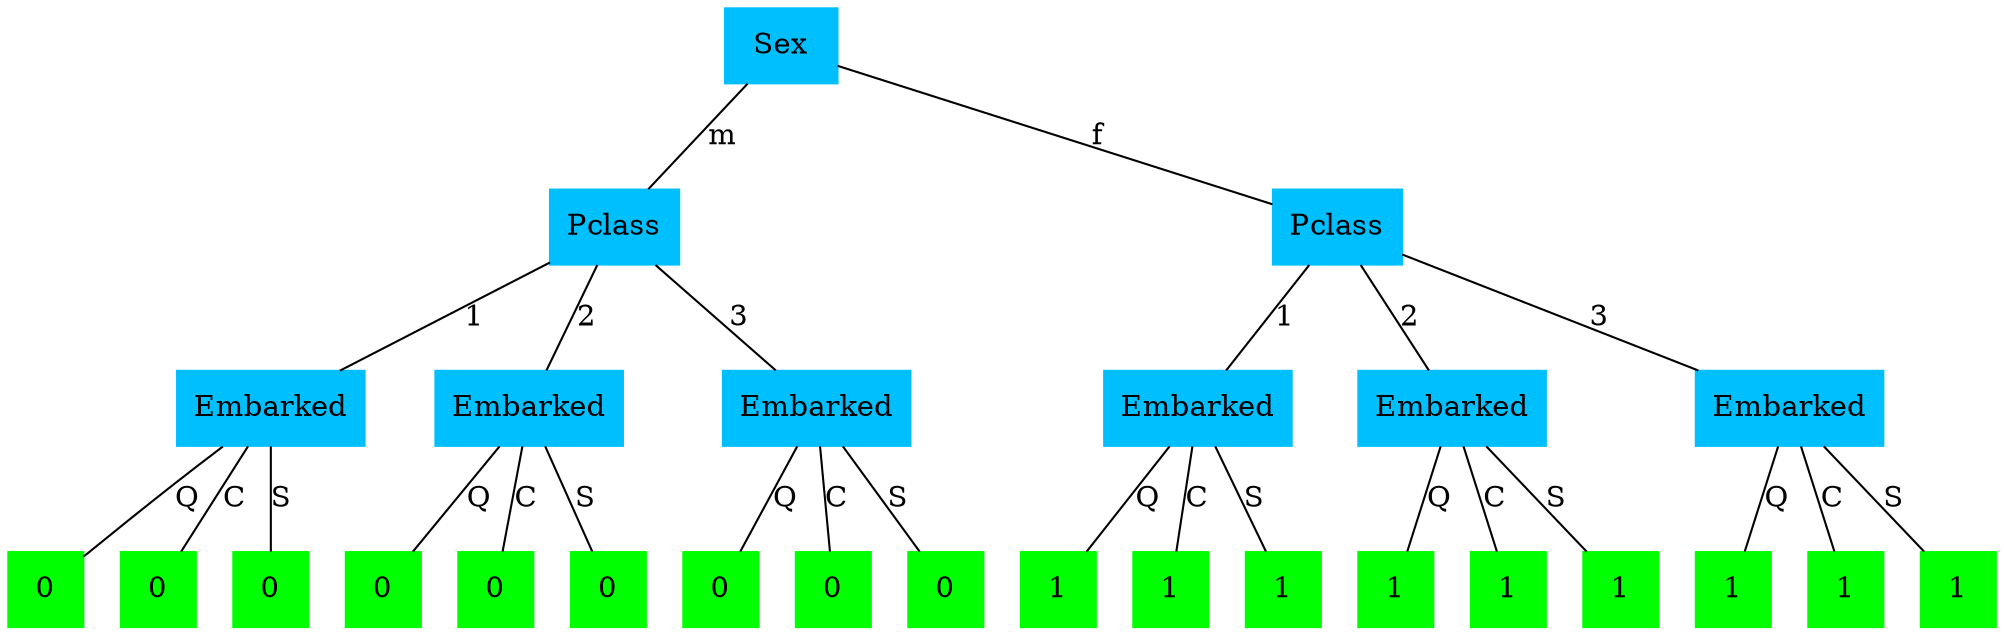 graph MyGraph {
    node[shape=rect, style=filled, color=deepskyblue]
    Sex;
    node[label = Pclass];
    pc1;pc2;
    node[label = Embarked];
    e1;e2;e3;e4;e5;e6;
    node[shape=square,style=filled,color=green];
    node[label = 0];
    e1 -- 1[label = Q];
    e1 -- 2[label = C];
    e1 -- 3[label = S];
    e2 -- 4[label = Q];
    e2 -- 5[label = C];
    e2 -- 6[label = S];
    e3 -- 7[label = Q];
    e3 -- 8[label = C];
    e3 -- 9[label = S];
    node[label = 1];
    e4 -- a[label = Q];
    e4 -- b[label = C];
    e4 -- c[label = S];
    e5 -- d[label = Q];
    e5 -- e[label = C];
    e5 -- f[label = S];
    e6 -- g[label = Q];
    e6 -- h[label = C];
    e6 -- i[label = S];

    Sex -- pc1[label = m];
    Sex -- pc2[label = f];

    pc1 -- e1[label = 1];
    pc1 -- e2[label = 2];
    pc1 -- e3[label = 3];

    pc2 -- e4[label = 1];
    pc2 -- e5[label = 2];
    pc2 -- e6[label = 3];
}